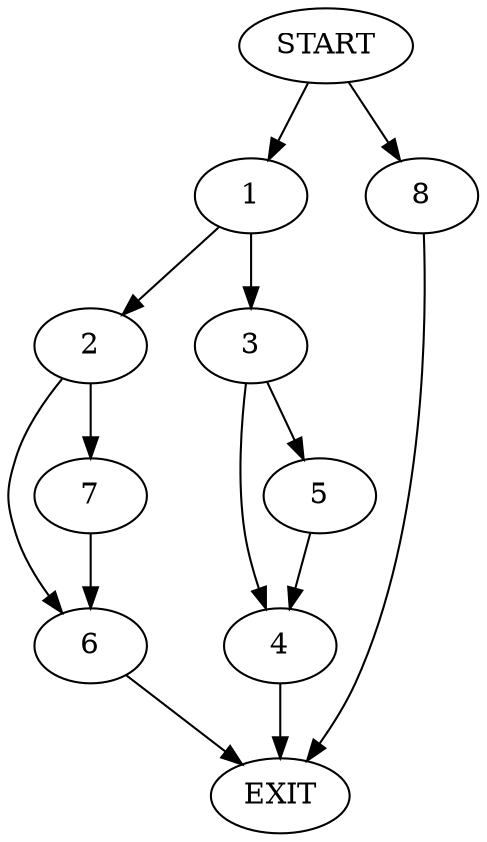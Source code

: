 digraph {
0 [label="START"]
9 [label="EXIT"]
0 -> 1
1 -> 2
1 -> 3
3 -> 4
3 -> 5
2 -> 6
2 -> 7
6 -> 9
7 -> 6
5 -> 4
4 -> 9
0 -> 8
8 -> 9
}
